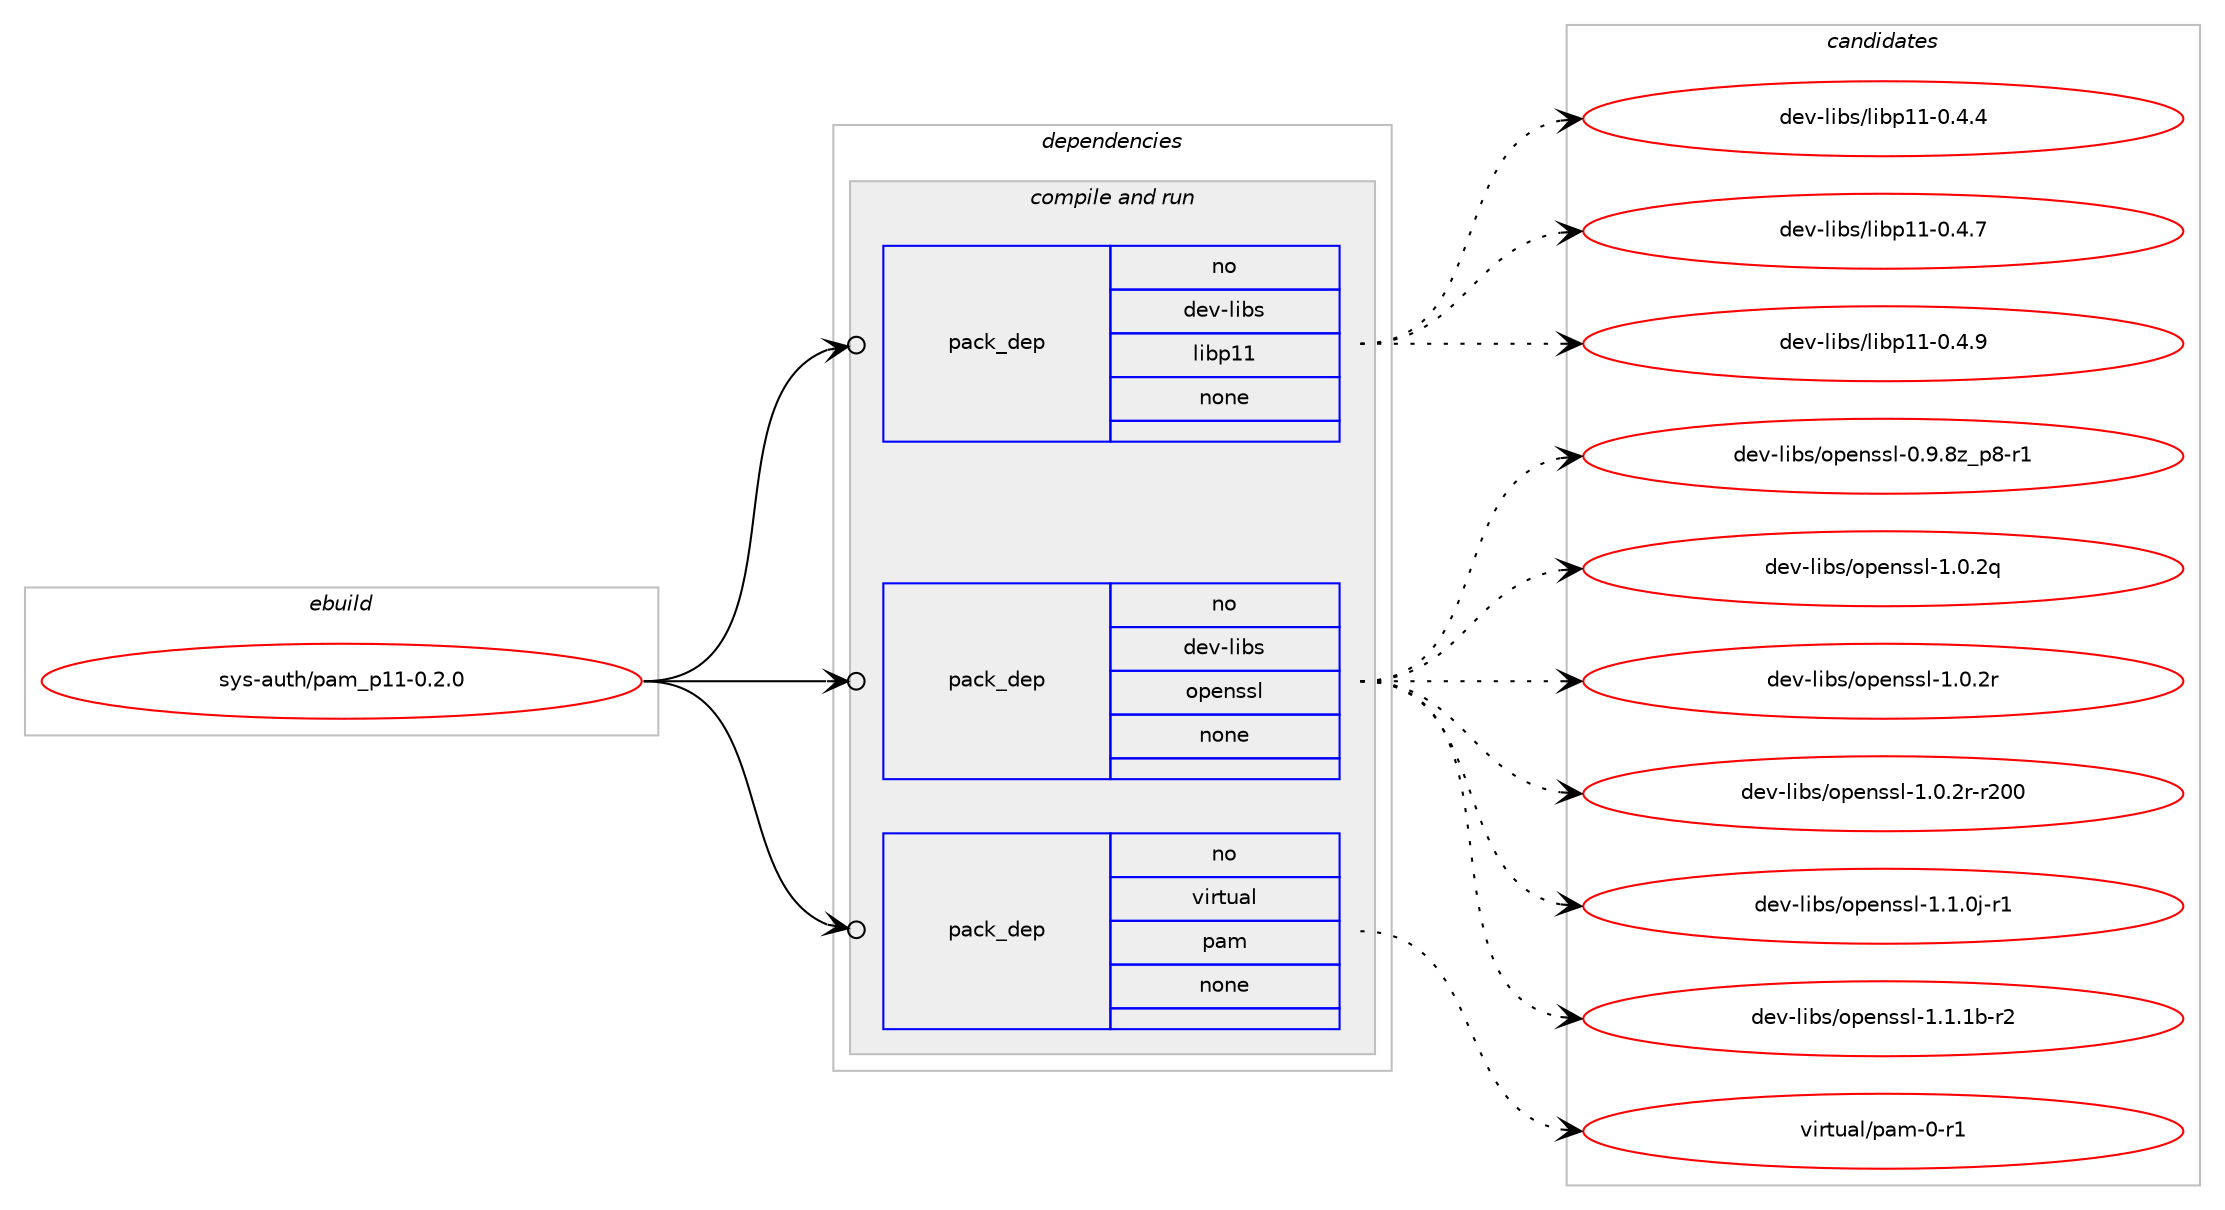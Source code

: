 digraph prolog {

# *************
# Graph options
# *************

newrank=true;
concentrate=true;
compound=true;
graph [rankdir=LR,fontname=Helvetica,fontsize=10,ranksep=1.5];#, ranksep=2.5, nodesep=0.2];
edge  [arrowhead=vee];
node  [fontname=Helvetica,fontsize=10];

# **********
# The ebuild
# **********

subgraph cluster_leftcol {
color=gray;
rank=same;
label=<<i>ebuild</i>>;
id [label="sys-auth/pam_p11-0.2.0", color=red, width=4, href="../sys-auth/pam_p11-0.2.0.svg"];
}

# ****************
# The dependencies
# ****************

subgraph cluster_midcol {
color=gray;
label=<<i>dependencies</i>>;
subgraph cluster_compile {
fillcolor="#eeeeee";
style=filled;
label=<<i>compile</i>>;
}
subgraph cluster_compileandrun {
fillcolor="#eeeeee";
style=filled;
label=<<i>compile and run</i>>;
subgraph pack1231580 {
dependency1717471 [label=<<TABLE BORDER="0" CELLBORDER="1" CELLSPACING="0" CELLPADDING="4" WIDTH="220"><TR><TD ROWSPAN="6" CELLPADDING="30">pack_dep</TD></TR><TR><TD WIDTH="110">no</TD></TR><TR><TD>dev-libs</TD></TR><TR><TD>libp11</TD></TR><TR><TD>none</TD></TR><TR><TD></TD></TR></TABLE>>, shape=none, color=blue];
}
id:e -> dependency1717471:w [weight=20,style="solid",arrowhead="odotvee"];
subgraph pack1231581 {
dependency1717472 [label=<<TABLE BORDER="0" CELLBORDER="1" CELLSPACING="0" CELLPADDING="4" WIDTH="220"><TR><TD ROWSPAN="6" CELLPADDING="30">pack_dep</TD></TR><TR><TD WIDTH="110">no</TD></TR><TR><TD>dev-libs</TD></TR><TR><TD>openssl</TD></TR><TR><TD>none</TD></TR><TR><TD></TD></TR></TABLE>>, shape=none, color=blue];
}
id:e -> dependency1717472:w [weight=20,style="solid",arrowhead="odotvee"];
subgraph pack1231582 {
dependency1717473 [label=<<TABLE BORDER="0" CELLBORDER="1" CELLSPACING="0" CELLPADDING="4" WIDTH="220"><TR><TD ROWSPAN="6" CELLPADDING="30">pack_dep</TD></TR><TR><TD WIDTH="110">no</TD></TR><TR><TD>virtual</TD></TR><TR><TD>pam</TD></TR><TR><TD>none</TD></TR><TR><TD></TD></TR></TABLE>>, shape=none, color=blue];
}
id:e -> dependency1717473:w [weight=20,style="solid",arrowhead="odotvee"];
}
subgraph cluster_run {
fillcolor="#eeeeee";
style=filled;
label=<<i>run</i>>;
}
}

# **************
# The candidates
# **************

subgraph cluster_choices {
rank=same;
color=gray;
label=<<i>candidates</i>>;

subgraph choice1231580 {
color=black;
nodesep=1;
choice100101118451081059811547108105981124949454846524652 [label="dev-libs/libp11-0.4.4", color=red, width=4,href="../dev-libs/libp11-0.4.4.svg"];
choice100101118451081059811547108105981124949454846524655 [label="dev-libs/libp11-0.4.7", color=red, width=4,href="../dev-libs/libp11-0.4.7.svg"];
choice100101118451081059811547108105981124949454846524657 [label="dev-libs/libp11-0.4.9", color=red, width=4,href="../dev-libs/libp11-0.4.9.svg"];
dependency1717471:e -> choice100101118451081059811547108105981124949454846524652:w [style=dotted,weight="100"];
dependency1717471:e -> choice100101118451081059811547108105981124949454846524655:w [style=dotted,weight="100"];
dependency1717471:e -> choice100101118451081059811547108105981124949454846524657:w [style=dotted,weight="100"];
}
subgraph choice1231581 {
color=black;
nodesep=1;
choice10010111845108105981154711111210111011511510845484657465612295112564511449 [label="dev-libs/openssl-0.9.8z_p8-r1", color=red, width=4,href="../dev-libs/openssl-0.9.8z_p8-r1.svg"];
choice100101118451081059811547111112101110115115108454946484650113 [label="dev-libs/openssl-1.0.2q", color=red, width=4,href="../dev-libs/openssl-1.0.2q.svg"];
choice100101118451081059811547111112101110115115108454946484650114 [label="dev-libs/openssl-1.0.2r", color=red, width=4,href="../dev-libs/openssl-1.0.2r.svg"];
choice10010111845108105981154711111210111011511510845494648465011445114504848 [label="dev-libs/openssl-1.0.2r-r200", color=red, width=4,href="../dev-libs/openssl-1.0.2r-r200.svg"];
choice1001011184510810598115471111121011101151151084549464946481064511449 [label="dev-libs/openssl-1.1.0j-r1", color=red, width=4,href="../dev-libs/openssl-1.1.0j-r1.svg"];
choice100101118451081059811547111112101110115115108454946494649984511450 [label="dev-libs/openssl-1.1.1b-r2", color=red, width=4,href="../dev-libs/openssl-1.1.1b-r2.svg"];
dependency1717472:e -> choice10010111845108105981154711111210111011511510845484657465612295112564511449:w [style=dotted,weight="100"];
dependency1717472:e -> choice100101118451081059811547111112101110115115108454946484650113:w [style=dotted,weight="100"];
dependency1717472:e -> choice100101118451081059811547111112101110115115108454946484650114:w [style=dotted,weight="100"];
dependency1717472:e -> choice10010111845108105981154711111210111011511510845494648465011445114504848:w [style=dotted,weight="100"];
dependency1717472:e -> choice1001011184510810598115471111121011101151151084549464946481064511449:w [style=dotted,weight="100"];
dependency1717472:e -> choice100101118451081059811547111112101110115115108454946494649984511450:w [style=dotted,weight="100"];
}
subgraph choice1231582 {
color=black;
nodesep=1;
choice11810511411611797108471129710945484511449 [label="virtual/pam-0-r1", color=red, width=4,href="../virtual/pam-0-r1.svg"];
dependency1717473:e -> choice11810511411611797108471129710945484511449:w [style=dotted,weight="100"];
}
}

}
